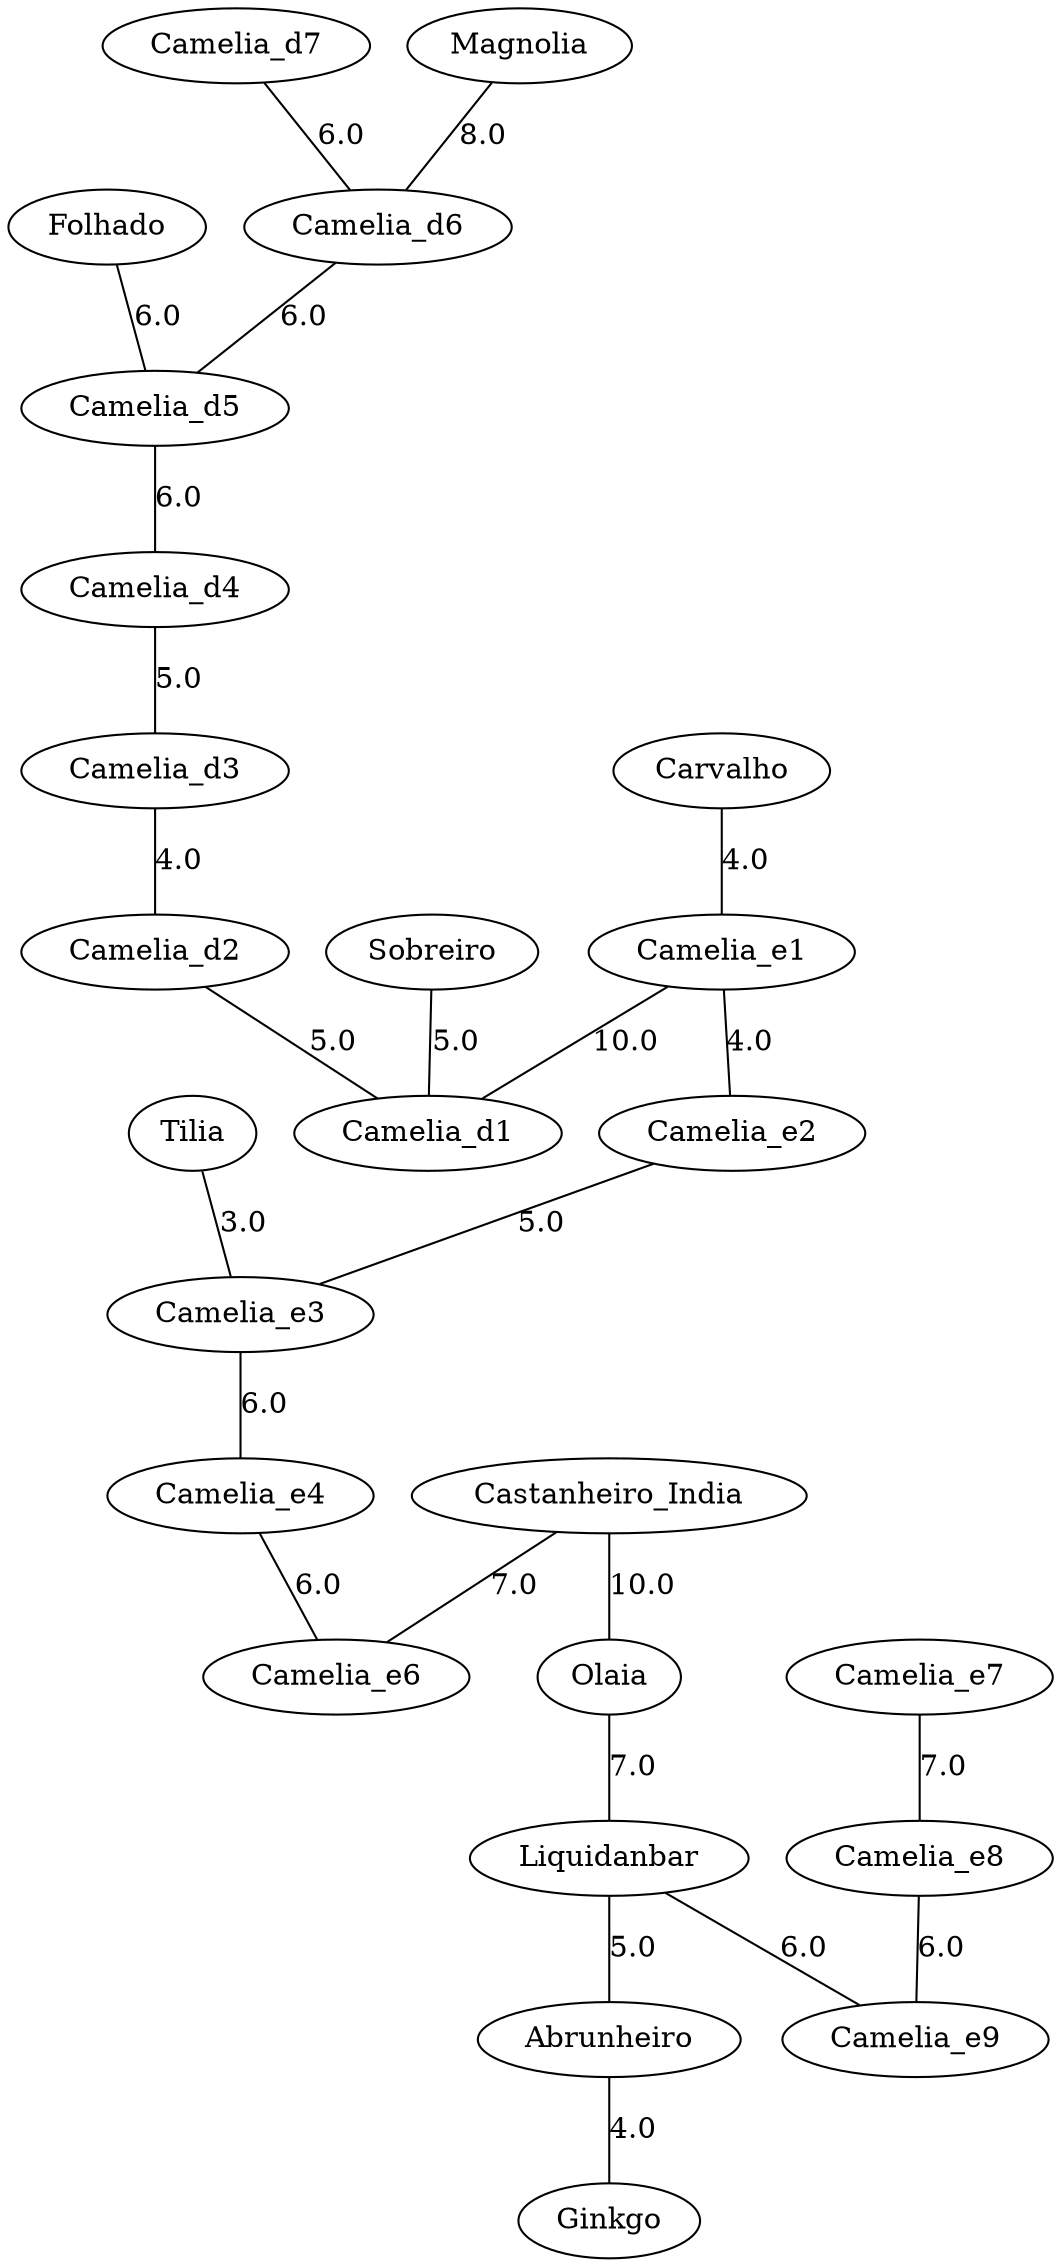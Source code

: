 graph {
    Tilia -- Camelia_e3 [label="3.0"];
    Carvalho -- Camelia_e1 [label="4.0"];
    Abrunheiro -- Ginkgo [label="4.0"];
    Camelia_e1 -- Camelia_e2 [label="4.0"];
    Camelia_d3 -- Camelia_d2 [label="4.0"];
    Liquidanbar -- Abrunheiro [label="5.0"];
    Sobreiro -- Camelia_d1 [label="5.0"];
    Camelia_e2 -- Camelia_e3 [label="5.0"];
    Camelia_d4 -- Camelia_d3 [label="5.0"];
    Camelia_d2 -- Camelia_d1 [label="5.0"];
    Liquidanbar -- Camelia_e9 [label="6.0"];
    Folhado -- Camelia_d5 [label="6.0"];
    Camelia_e3 -- Camelia_e4 [label="6.0"];
    Camelia_e4 -- Camelia_e6 [label="6.0"];
    Camelia_e8 -- Camelia_e9 [label="6.0"];
    Camelia_d7 -- Camelia_d6 [label="6.0"];
    Camelia_d6 -- Camelia_d5 [label="6.0"];
    Camelia_d5 -- Camelia_d4 [label="6.0"];
    Castanheiro_India -- Camelia_e6 [label="7.0"];
    Olaia -- Liquidanbar [label="7.0"];
    Camelia_e7 -- Camelia_e8 [label="7.0"];
    Magnolia -- Camelia_d6 [label="8.0"];
    Castanheiro_India -- Olaia [label="10.0"];
    Camelia_e1 -- Camelia_d1 [label="10.0"];
}

